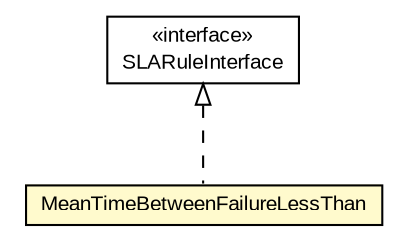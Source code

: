 #!/usr/local/bin/dot
#
# Class diagram 
# Generated by UMLGraph version R5_6-24-gf6e263 (http://www.umlgraph.org/)
#

digraph G {
	edge [fontname="arial",fontsize=10,labelfontname="arial",labelfontsize=10];
	node [fontname="arial",fontsize=10,shape=plaintext];
	nodesep=0.25;
	ranksep=0.5;
	// org.miloss.fgsms.plugins.sla.SLARuleInterface
	c733811 [label=<<table title="org.miloss.fgsms.plugins.sla.SLARuleInterface" border="0" cellborder="1" cellspacing="0" cellpadding="2" port="p" href="../../plugins/sla/SLARuleInterface.html">
		<tr><td><table border="0" cellspacing="0" cellpadding="1">
<tr><td align="center" balign="center"> &#171;interface&#187; </td></tr>
<tr><td align="center" balign="center"> SLARuleInterface </td></tr>
		</table></td></tr>
		</table>>, URL="../../plugins/sla/SLARuleInterface.html", fontname="arial", fontcolor="black", fontsize=10.0];
	// org.miloss.fgsms.sla.rules.MeanTimeBetweenFailureLessThan
	c734586 [label=<<table title="org.miloss.fgsms.sla.rules.MeanTimeBetweenFailureLessThan" border="0" cellborder="1" cellspacing="0" cellpadding="2" port="p" bgcolor="lemonChiffon" href="./MeanTimeBetweenFailureLessThan.html">
		<tr><td><table border="0" cellspacing="0" cellpadding="1">
<tr><td align="center" balign="center"> MeanTimeBetweenFailureLessThan </td></tr>
		</table></td></tr>
		</table>>, URL="./MeanTimeBetweenFailureLessThan.html", fontname="arial", fontcolor="black", fontsize=10.0];
	//org.miloss.fgsms.sla.rules.MeanTimeBetweenFailureLessThan implements org.miloss.fgsms.plugins.sla.SLARuleInterface
	c733811:p -> c734586:p [dir=back,arrowtail=empty,style=dashed];
}

